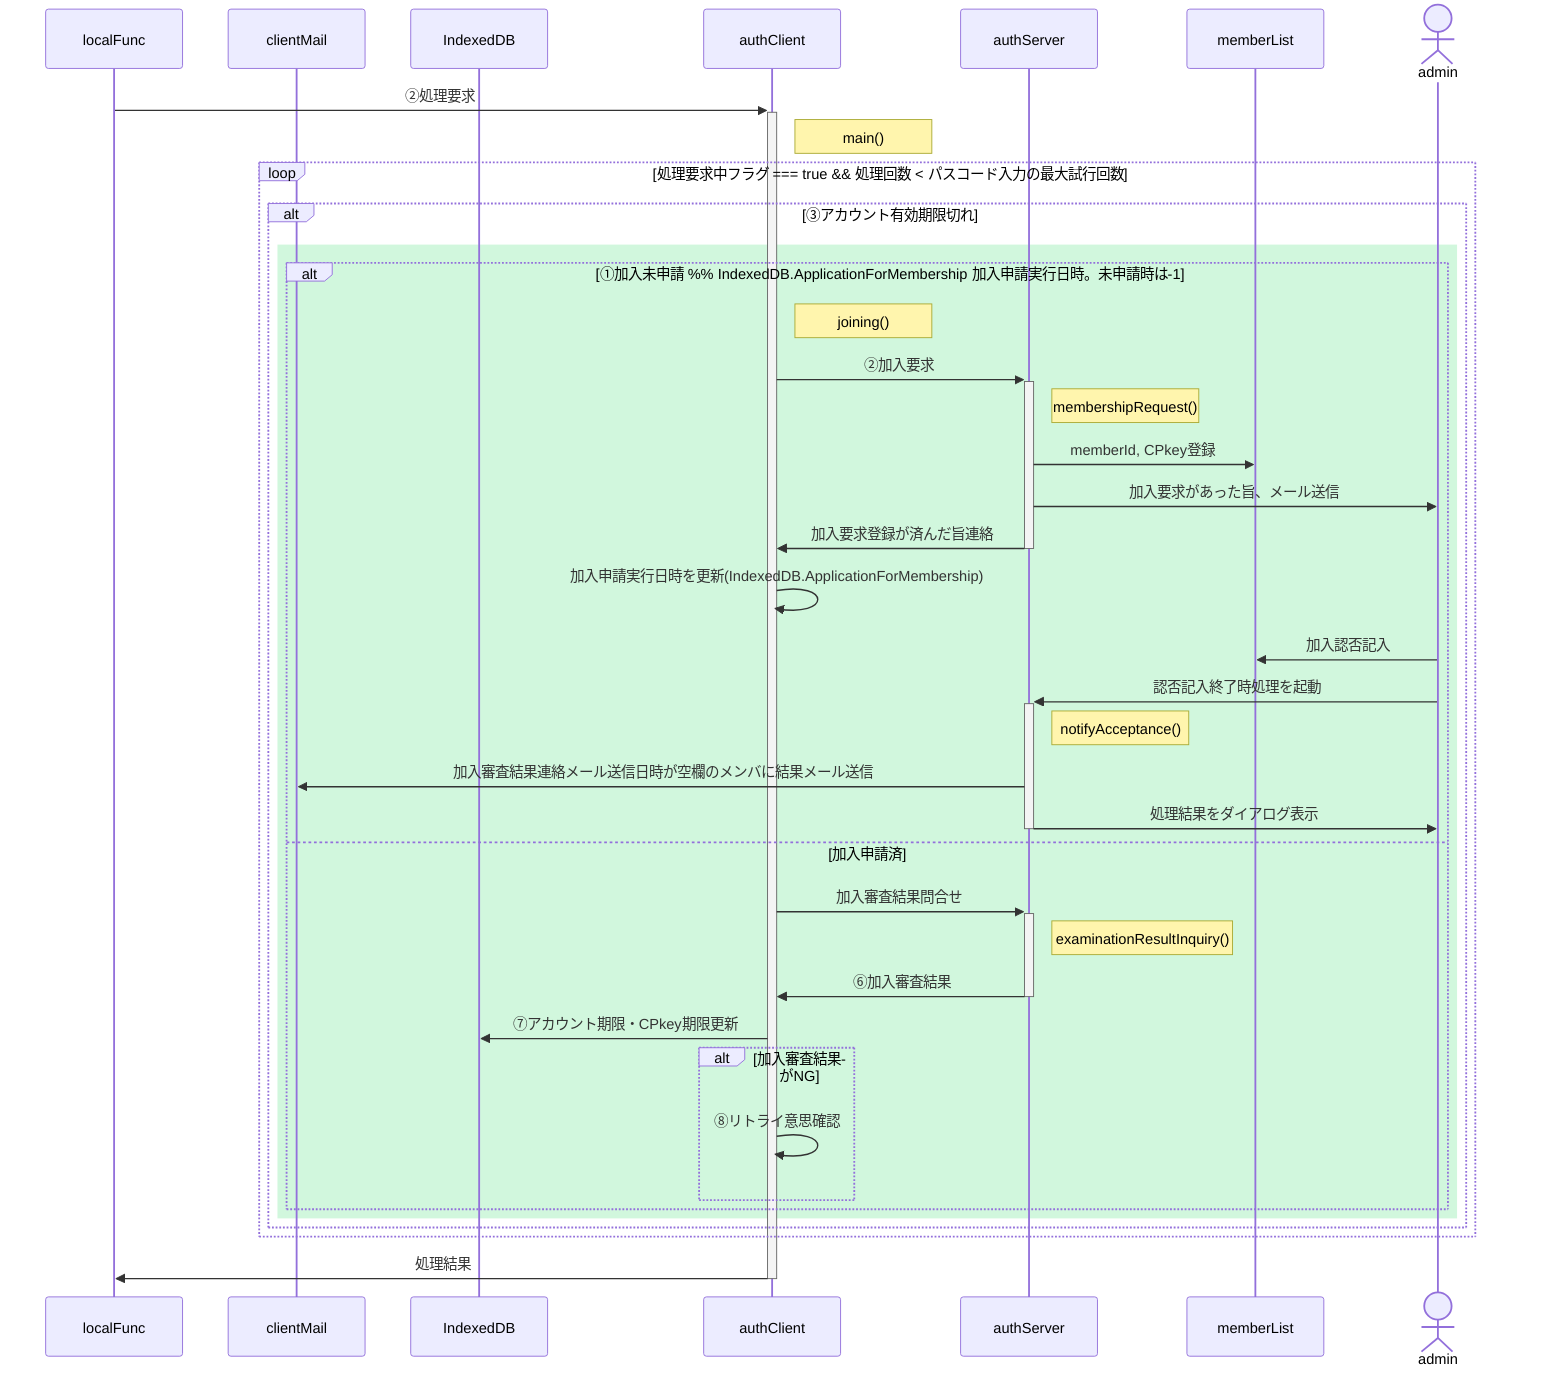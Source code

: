 %% 加入要求

sequenceDiagram
  %%actor user
  participant localFunc
  participant clientMail
  %%participant encryptRequest
  participant IndexedDB
  participant authClient
  participant authServer
  participant memberList
  %%participant decryptRequest
  %%participant serverFunc
  actor admin

  localFunc->>+authClient: ②処理要求
  Note right of authClient: main()

  loop 処理要求中フラグ === true && 処理回数 < パスコード入力の最大試行回数

    alt ③アカウント有効期限切れ

      rect rgba(209, 247, 221, 1)

        alt ①加入未申請 %% IndexedDB.ApplicationForMembership 加入申請実行日時。未申請時は-1

          Note right of authClient: joining()
          authClient->>+authServer: ②加入要求
          Note right of authServer: membershipRequest()
          authServer->>memberList: memberId, CPkey登録
          authServer->>admin: 加入要求があった旨、メール送信
          authServer->>-authClient: 加入要求登録が済んだ旨連絡
          authClient->>authClient: 加入申請実行日時を更新(IndexedDB.ApplicationForMembership)

          admin->>memberList: 加入認否記入
          admin->>+authServer: 認否記入終了時処理を起動
          Note right of authServer: notifyAcceptance()
          authServer->>clientMail: 加入審査結果連絡メール送信日時が空欄のメンバに結果メール送信
          authServer->>-admin: 処理結果をダイアログ表示

        else 加入申請済

          authClient->>+authServer: 加入審査結果問合せ
          Note right of authServer: examinationResultInquiry()
          authServer->>-authClient: ⑥加入審査結果
          authClient->>IndexedDB: ⑦アカウント期限・CPkey期限更新
          alt 加入審査結果がNG
            authClient->>authClient: ⑧リトライ意思確認
          end
        end

      end
    end
  end

  authClient->>-localFunc: 処理結果